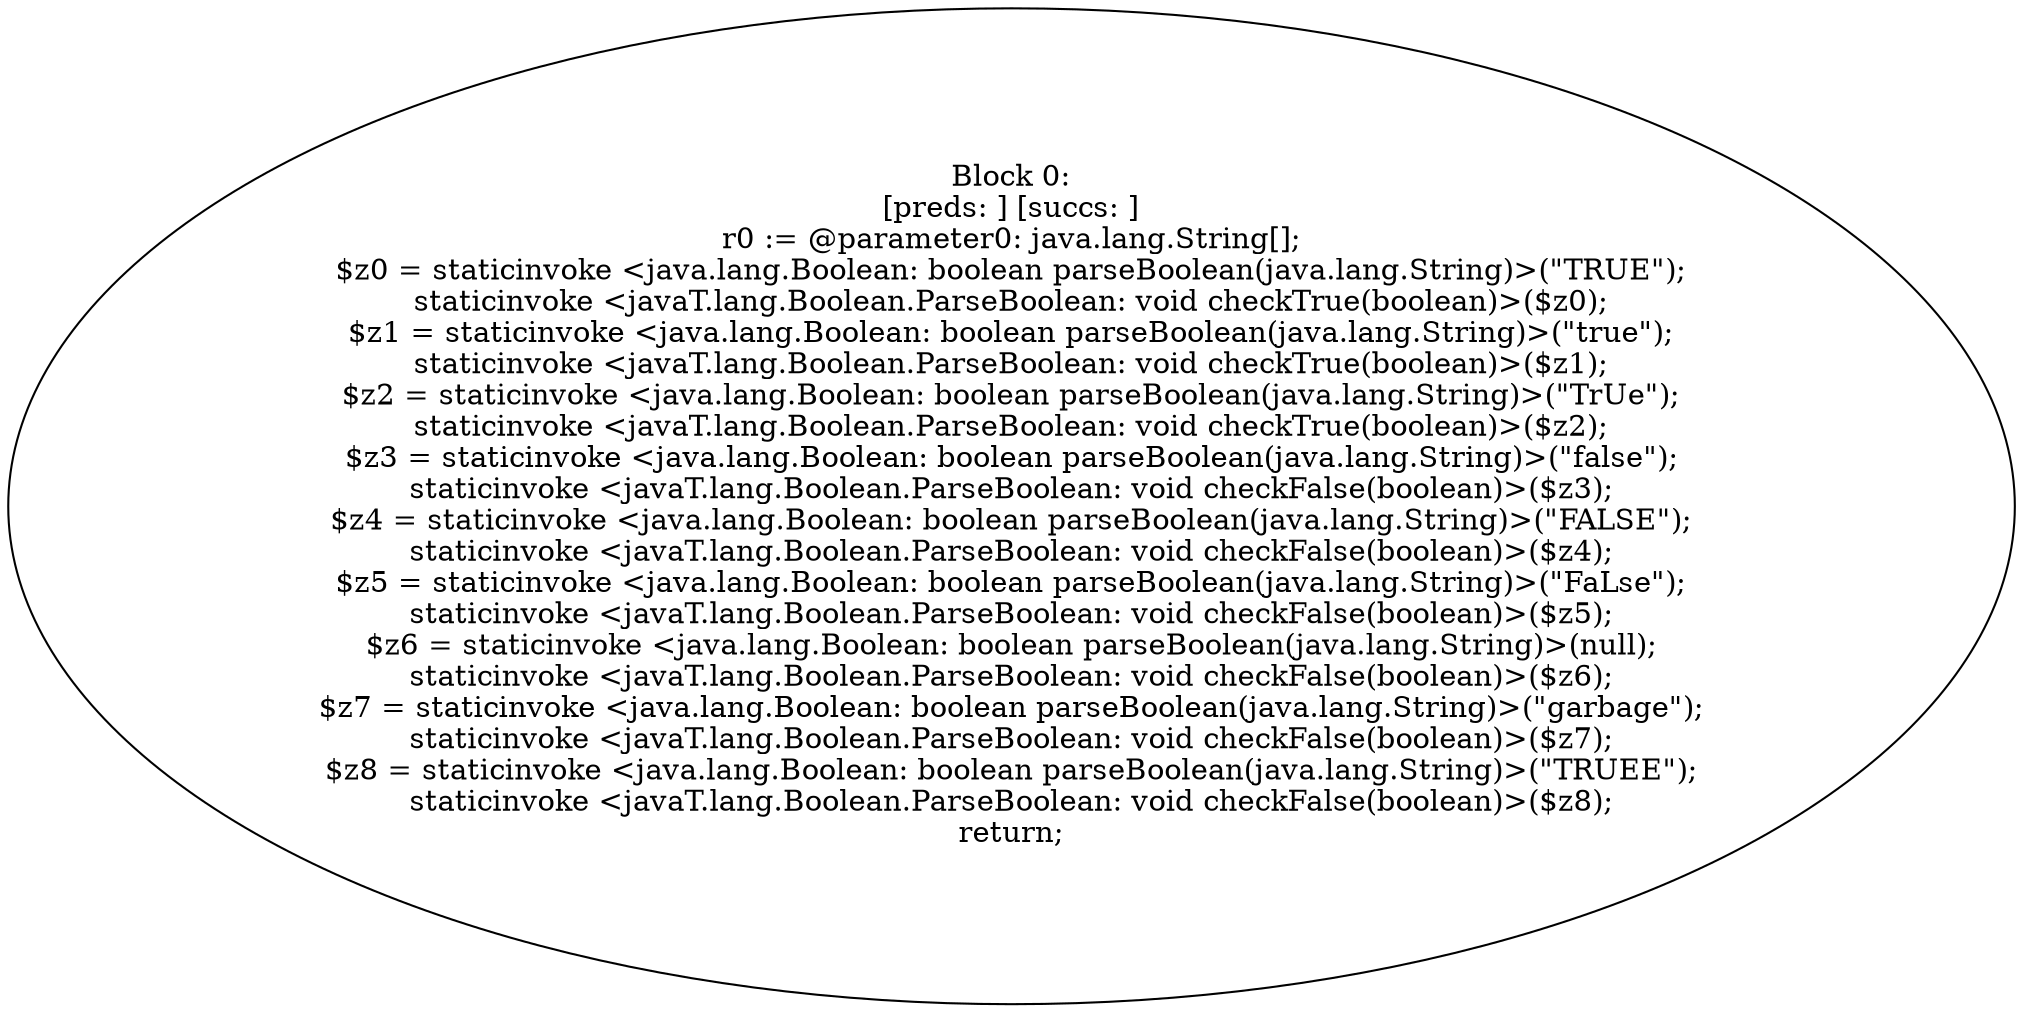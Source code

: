 digraph "unitGraph" {
    "Block 0:
[preds: ] [succs: ]
r0 := @parameter0: java.lang.String[];
$z0 = staticinvoke <java.lang.Boolean: boolean parseBoolean(java.lang.String)>(\"TRUE\");
staticinvoke <javaT.lang.Boolean.ParseBoolean: void checkTrue(boolean)>($z0);
$z1 = staticinvoke <java.lang.Boolean: boolean parseBoolean(java.lang.String)>(\"true\");
staticinvoke <javaT.lang.Boolean.ParseBoolean: void checkTrue(boolean)>($z1);
$z2 = staticinvoke <java.lang.Boolean: boolean parseBoolean(java.lang.String)>(\"TrUe\");
staticinvoke <javaT.lang.Boolean.ParseBoolean: void checkTrue(boolean)>($z2);
$z3 = staticinvoke <java.lang.Boolean: boolean parseBoolean(java.lang.String)>(\"false\");
staticinvoke <javaT.lang.Boolean.ParseBoolean: void checkFalse(boolean)>($z3);
$z4 = staticinvoke <java.lang.Boolean: boolean parseBoolean(java.lang.String)>(\"FALSE\");
staticinvoke <javaT.lang.Boolean.ParseBoolean: void checkFalse(boolean)>($z4);
$z5 = staticinvoke <java.lang.Boolean: boolean parseBoolean(java.lang.String)>(\"FaLse\");
staticinvoke <javaT.lang.Boolean.ParseBoolean: void checkFalse(boolean)>($z5);
$z6 = staticinvoke <java.lang.Boolean: boolean parseBoolean(java.lang.String)>(null);
staticinvoke <javaT.lang.Boolean.ParseBoolean: void checkFalse(boolean)>($z6);
$z7 = staticinvoke <java.lang.Boolean: boolean parseBoolean(java.lang.String)>(\"garbage\");
staticinvoke <javaT.lang.Boolean.ParseBoolean: void checkFalse(boolean)>($z7);
$z8 = staticinvoke <java.lang.Boolean: boolean parseBoolean(java.lang.String)>(\"TRUEE\");
staticinvoke <javaT.lang.Boolean.ParseBoolean: void checkFalse(boolean)>($z8);
return;
"
}
